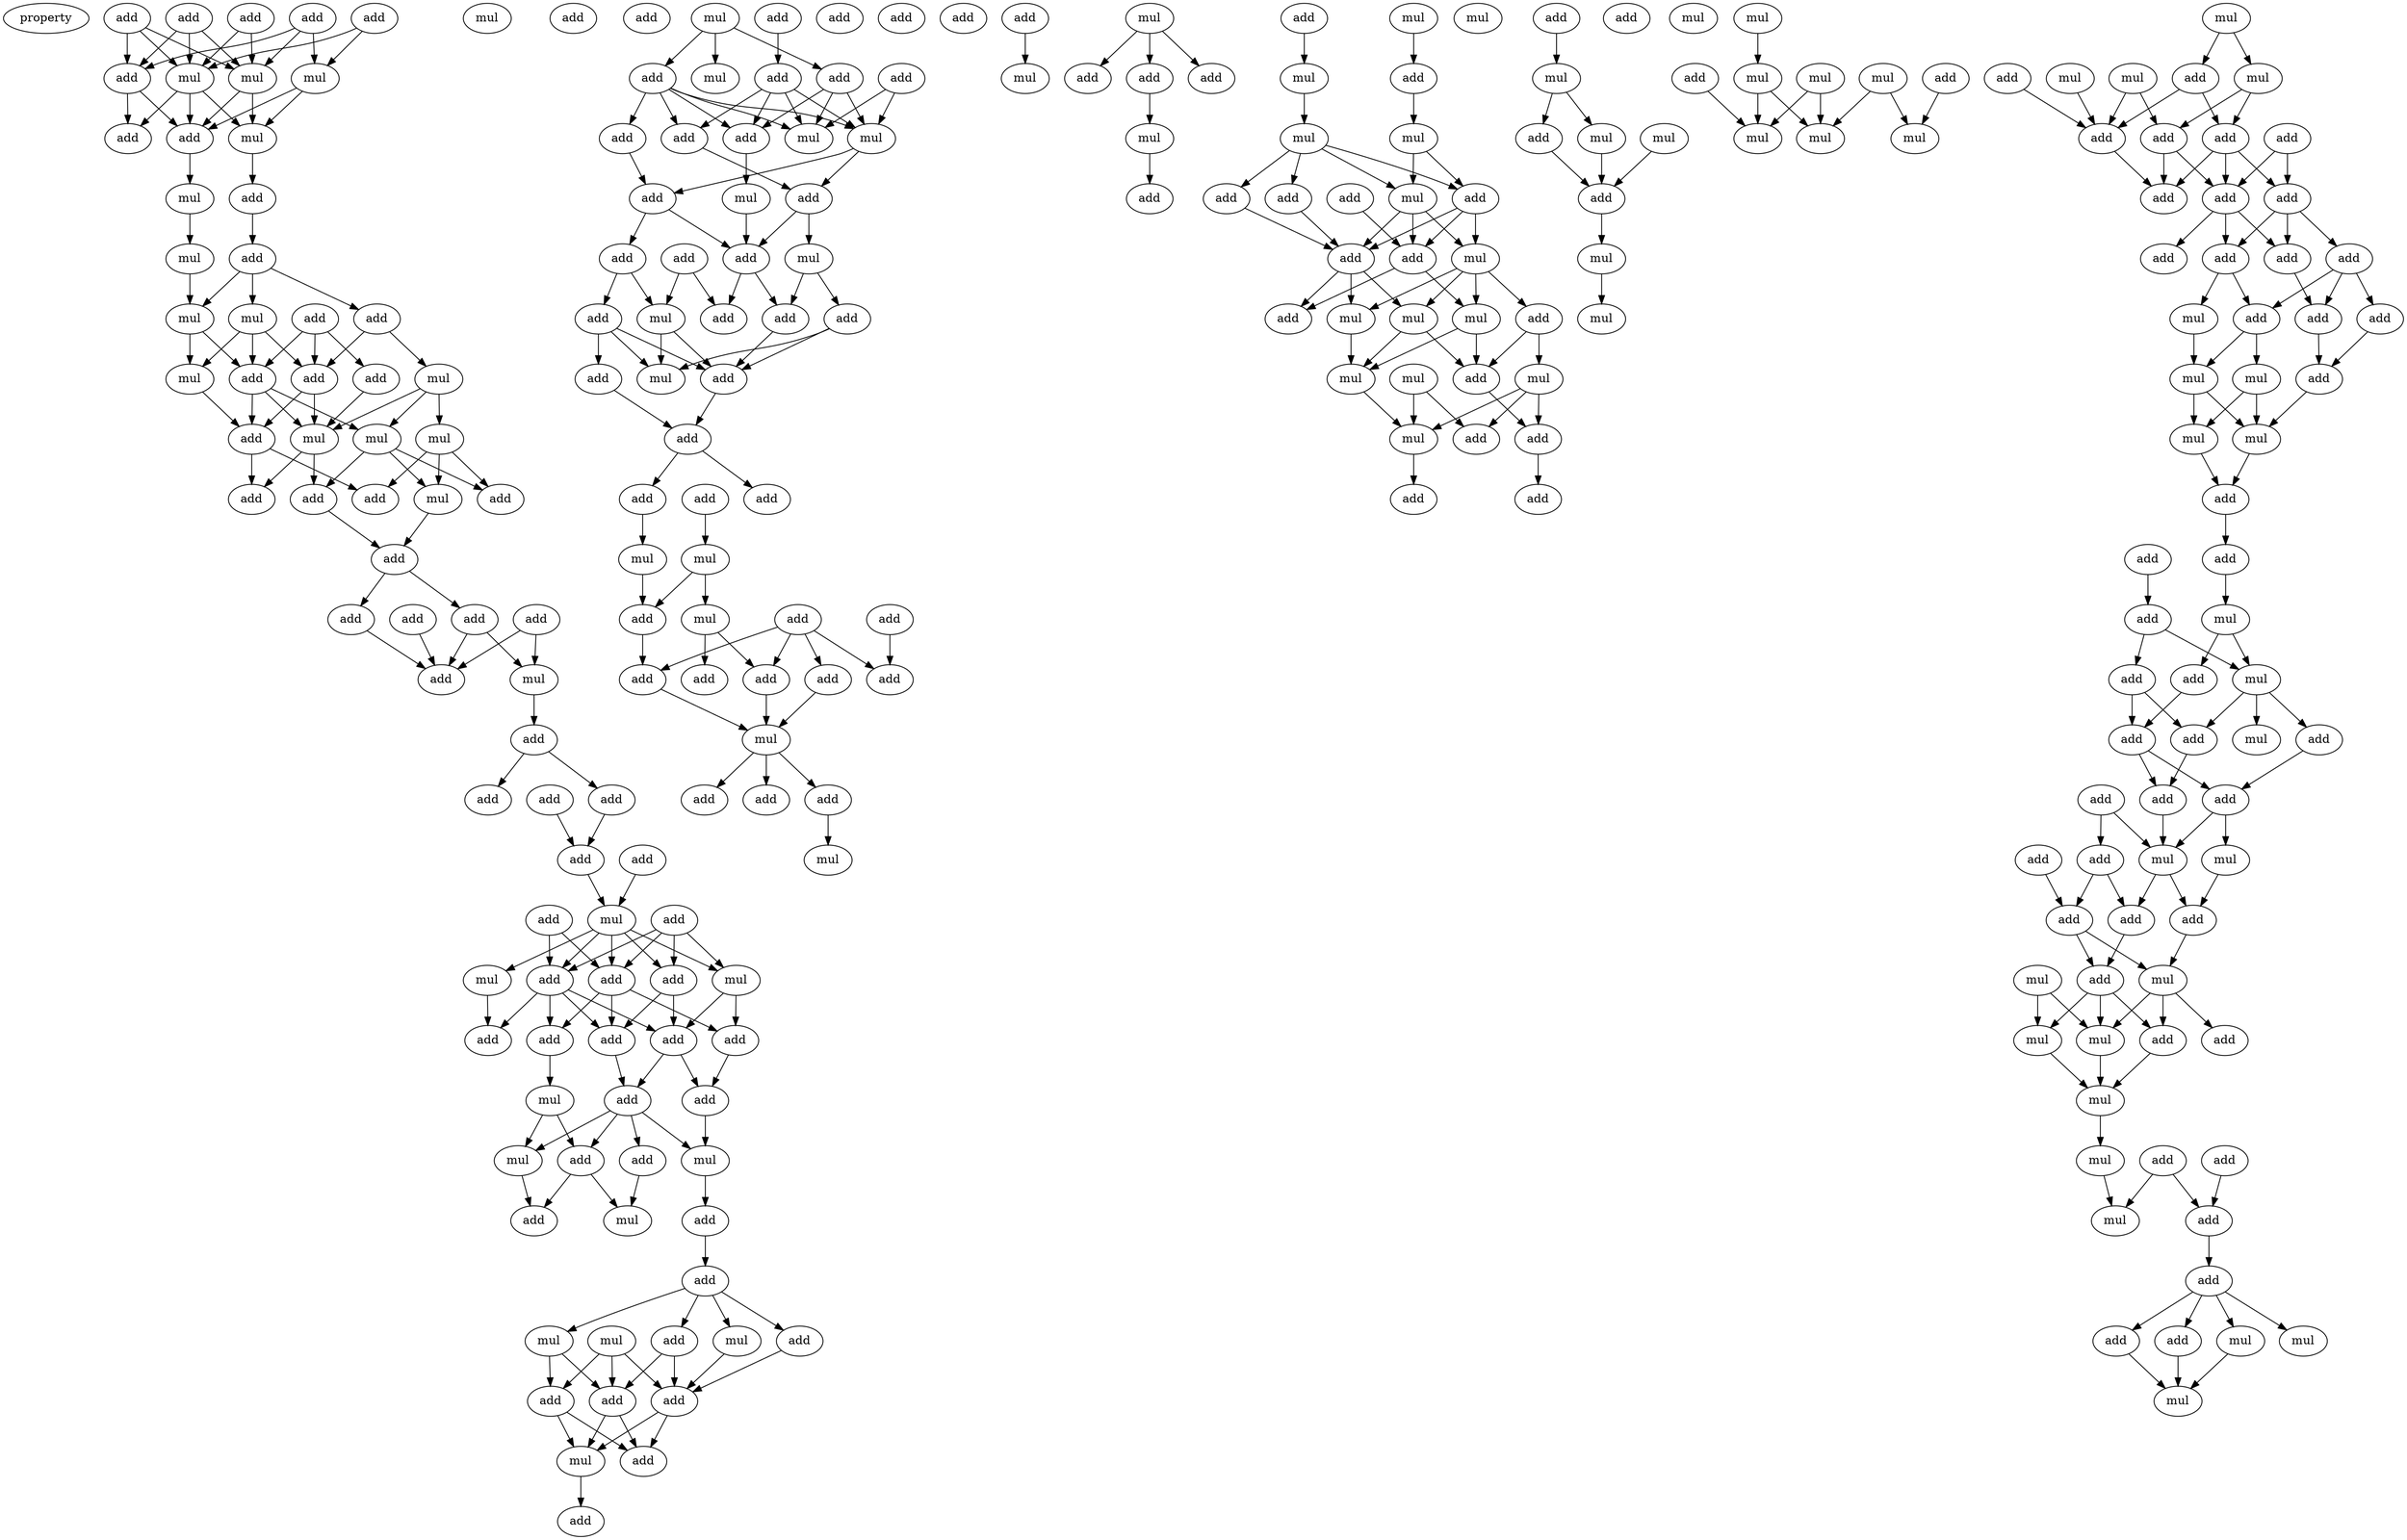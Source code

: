 digraph {
    node [fontcolor=black]
    property [mul=2,lf=1.9]
    0 [ label = add ];
    1 [ label = add ];
    2 [ label = add ];
    3 [ label = add ];
    4 [ label = add ];
    5 [ label = mul ];
    6 [ label = mul ];
    7 [ label = mul ];
    8 [ label = add ];
    9 [ label = add ];
    10 [ label = mul ];
    11 [ label = add ];
    12 [ label = add ];
    13 [ label = mul ];
    14 [ label = add ];
    15 [ label = mul ];
    16 [ label = mul ];
    17 [ label = add ];
    18 [ label = add ];
    19 [ label = mul ];
    20 [ label = add ];
    21 [ label = mul ];
    22 [ label = add ];
    23 [ label = mul ];
    24 [ label = add ];
    25 [ label = mul ];
    26 [ label = add ];
    27 [ label = mul ];
    28 [ label = mul ];
    29 [ label = add ];
    30 [ label = add ];
    31 [ label = add ];
    32 [ label = add ];
    33 [ label = mul ];
    34 [ label = add ];
    35 [ label = add ];
    36 [ label = add ];
    37 [ label = add ];
    38 [ label = add ];
    39 [ label = mul ];
    40 [ label = add ];
    41 [ label = mul ];
    42 [ label = add ];
    43 [ label = add ];
    44 [ label = add ];
    45 [ label = add ];
    46 [ label = add ];
    47 [ label = add ];
    48 [ label = add ];
    49 [ label = mul ];
    50 [ label = add ];
    51 [ label = add ];
    52 [ label = add ];
    53 [ label = mul ];
    54 [ label = add ];
    55 [ label = mul ];
    56 [ label = add ];
    57 [ label = add ];
    58 [ label = add ];
    59 [ label = add ];
    60 [ label = add ];
    61 [ label = add ];
    62 [ label = mul ];
    63 [ label = add ];
    64 [ label = add ];
    65 [ label = add ];
    66 [ label = mul ];
    67 [ label = add ];
    68 [ label = mul ];
    69 [ label = add ];
    70 [ label = mul ];
    71 [ label = add ];
    72 [ label = add ];
    73 [ label = mul ];
    74 [ label = add ];
    75 [ label = add ];
    76 [ label = mul ];
    77 [ label = mul ];
    78 [ label = add ];
    79 [ label = add ];
    80 [ label = add ];
    81 [ label = add ];
    82 [ label = mul ];
    83 [ label = add ];
    84 [ label = add ];
    85 [ label = mul ];
    86 [ label = add ];
    87 [ label = add ];
    88 [ label = add ];
    89 [ label = add ];
    90 [ label = add ];
    91 [ label = mul ];
    92 [ label = mul ];
    93 [ label = add ];
    94 [ label = mul ];
    95 [ label = add ];
    96 [ label = add ];
    97 [ label = add ];
    98 [ label = mul ];
    99 [ label = add ];
    100 [ label = mul ];
    101 [ label = add ];
    102 [ label = add ];
    103 [ label = add ];
    104 [ label = add ];
    105 [ label = add ];
    106 [ label = add ];
    107 [ label = add ];
    108 [ label = mul ];
    109 [ label = add ];
    110 [ label = add ];
    111 [ label = mul ];
    112 [ label = add ];
    113 [ label = add ];
    114 [ label = add ];
    115 [ label = add ];
    116 [ label = add ];
    117 [ label = mul ];
    118 [ label = mul ];
    119 [ label = add ];
    120 [ label = add ];
    121 [ label = mul ];
    122 [ label = add ];
    123 [ label = add ];
    124 [ label = add ];
    125 [ label = add ];
    126 [ label = add ];
    127 [ label = add ];
    128 [ label = mul ];
    129 [ label = add ];
    130 [ label = add ];
    131 [ label = add ];
    132 [ label = add ];
    133 [ label = mul ];
    134 [ label = add ];
    135 [ label = add ];
    136 [ label = mul ];
    137 [ label = mul ];
    138 [ label = add ];
    139 [ label = add ];
    140 [ label = add ];
    141 [ label = mul ];
    142 [ label = add ];
    143 [ label = mul ];
    144 [ label = add ];
    145 [ label = mul ];
    146 [ label = add ];
    147 [ label = mul ];
    148 [ label = mul ];
    149 [ label = add ];
    150 [ label = add ];
    151 [ label = add ];
    152 [ label = mul ];
    153 [ label = add ];
    154 [ label = add ];
    155 [ label = mul ];
    156 [ label = add ];
    157 [ label = mul ];
    158 [ label = add ];
    159 [ label = mul ];
    160 [ label = add ];
    161 [ label = mul ];
    162 [ label = add ];
    163 [ label = mul ];
    164 [ label = mul ];
    165 [ label = mul ];
    166 [ label = mul ];
    167 [ label = add ];
    168 [ label = add ];
    169 [ label = add ];
    170 [ label = add ];
    171 [ label = mul ];
    172 [ label = add ];
    173 [ label = mul ];
    174 [ label = add ];
    175 [ label = mul ];
    176 [ label = add ];
    177 [ label = mul ];
    178 [ label = add ];
    179 [ label = mul ];
    180 [ label = mul ];
    181 [ label = mul ];
    182 [ label = mul ];
    183 [ label = add ];
    184 [ label = add ];
    185 [ label = mul ];
    186 [ label = mul ];
    187 [ label = mul ];
    188 [ label = mul ];
    189 [ label = mul ];
    190 [ label = mul ];
    191 [ label = mul ];
    192 [ label = add ];
    193 [ label = mul ];
    194 [ label = mul ];
    195 [ label = add ];
    196 [ label = mul ];
    197 [ label = add ];
    198 [ label = add ];
    199 [ label = add ];
    200 [ label = add ];
    201 [ label = add ];
    202 [ label = add ];
    203 [ label = add ];
    204 [ label = add ];
    205 [ label = add ];
    206 [ label = add ];
    207 [ label = add ];
    208 [ label = add ];
    209 [ label = add ];
    210 [ label = add ];
    211 [ label = mul ];
    212 [ label = add ];
    213 [ label = mul ];
    214 [ label = mul ];
    215 [ label = mul ];
    216 [ label = mul ];
    217 [ label = add ];
    218 [ label = add ];
    219 [ label = add ];
    220 [ label = mul ];
    221 [ label = add ];
    222 [ label = add ];
    223 [ label = mul ];
    224 [ label = add ];
    225 [ label = add ];
    226 [ label = add ];
    227 [ label = mul ];
    228 [ label = add ];
    229 [ label = add ];
    230 [ label = add ];
    231 [ label = add ];
    232 [ label = add ];
    233 [ label = mul ];
    234 [ label = add ];
    235 [ label = mul ];
    236 [ label = add ];
    237 [ label = add ];
    238 [ label = add ];
    239 [ label = mul ];
    240 [ label = mul ];
    241 [ label = add ];
    242 [ label = add ];
    243 [ label = mul ];
    244 [ label = mul ];
    245 [ label = add ];
    246 [ label = mul ];
    247 [ label = add ];
    248 [ label = add ];
    249 [ label = mul ];
    250 [ label = mul ];
    251 [ label = add ];
    252 [ label = add ];
    253 [ label = add ];
    254 [ label = mul ];
    255 [ label = add ];
    256 [ label = mul ];
    257 [ label = mul ];
    0 -> 6 [ name = 0 ];
    0 -> 7 [ name = 1 ];
    0 -> 8 [ name = 2 ];
    1 -> 5 [ name = 3 ];
    1 -> 6 [ name = 4 ];
    2 -> 6 [ name = 5 ];
    2 -> 7 [ name = 6 ];
    2 -> 8 [ name = 7 ];
    3 -> 5 [ name = 8 ];
    3 -> 7 [ name = 9 ];
    3 -> 8 [ name = 10 ];
    4 -> 6 [ name = 11 ];
    4 -> 7 [ name = 12 ];
    5 -> 10 [ name = 13 ];
    5 -> 11 [ name = 14 ];
    6 -> 9 [ name = 15 ];
    6 -> 10 [ name = 16 ];
    6 -> 11 [ name = 17 ];
    7 -> 10 [ name = 18 ];
    7 -> 11 [ name = 19 ];
    8 -> 9 [ name = 20 ];
    8 -> 11 [ name = 21 ];
    10 -> 12 [ name = 22 ];
    11 -> 13 [ name = 23 ];
    12 -> 14 [ name = 24 ];
    13 -> 15 [ name = 25 ];
    14 -> 16 [ name = 26 ];
    14 -> 17 [ name = 27 ];
    14 -> 19 [ name = 28 ];
    15 -> 19 [ name = 29 ];
    16 -> 20 [ name = 30 ];
    16 -> 22 [ name = 31 ];
    16 -> 23 [ name = 32 ];
    17 -> 21 [ name = 33 ];
    17 -> 22 [ name = 34 ];
    18 -> 20 [ name = 35 ];
    18 -> 22 [ name = 36 ];
    18 -> 24 [ name = 37 ];
    19 -> 20 [ name = 38 ];
    19 -> 23 [ name = 39 ];
    20 -> 26 [ name = 40 ];
    20 -> 27 [ name = 41 ];
    20 -> 28 [ name = 42 ];
    21 -> 25 [ name = 43 ];
    21 -> 27 [ name = 44 ];
    21 -> 28 [ name = 45 ];
    22 -> 26 [ name = 46 ];
    22 -> 27 [ name = 47 ];
    23 -> 26 [ name = 48 ];
    24 -> 27 [ name = 49 ];
    25 -> 31 [ name = 50 ];
    25 -> 32 [ name = 51 ];
    25 -> 33 [ name = 52 ];
    26 -> 30 [ name = 53 ];
    26 -> 31 [ name = 54 ];
    27 -> 29 [ name = 55 ];
    27 -> 30 [ name = 56 ];
    28 -> 29 [ name = 57 ];
    28 -> 32 [ name = 58 ];
    28 -> 33 [ name = 59 ];
    29 -> 34 [ name = 60 ];
    33 -> 34 [ name = 61 ];
    34 -> 35 [ name = 62 ];
    34 -> 38 [ name = 63 ];
    35 -> 40 [ name = 64 ];
    35 -> 41 [ name = 65 ];
    36 -> 40 [ name = 66 ];
    36 -> 41 [ name = 67 ];
    37 -> 40 [ name = 68 ];
    38 -> 40 [ name = 69 ];
    41 -> 42 [ name = 70 ];
    42 -> 45 [ name = 71 ];
    42 -> 46 [ name = 72 ];
    43 -> 47 [ name = 73 ];
    45 -> 47 [ name = 74 ];
    47 -> 49 [ name = 75 ];
    48 -> 49 [ name = 76 ];
    49 -> 52 [ name = 77 ];
    49 -> 53 [ name = 78 ];
    49 -> 54 [ name = 79 ];
    49 -> 55 [ name = 80 ];
    49 -> 56 [ name = 81 ];
    50 -> 52 [ name = 82 ];
    50 -> 56 [ name = 83 ];
    51 -> 52 [ name = 84 ];
    51 -> 54 [ name = 85 ];
    51 -> 55 [ name = 86 ];
    51 -> 56 [ name = 87 ];
    52 -> 58 [ name = 88 ];
    52 -> 59 [ name = 89 ];
    52 -> 61 [ name = 90 ];
    53 -> 60 [ name = 91 ];
    54 -> 57 [ name = 92 ];
    54 -> 61 [ name = 93 ];
    55 -> 57 [ name = 94 ];
    55 -> 59 [ name = 95 ];
    56 -> 57 [ name = 96 ];
    56 -> 58 [ name = 97 ];
    56 -> 60 [ name = 98 ];
    56 -> 61 [ name = 99 ];
    57 -> 63 [ name = 100 ];
    57 -> 64 [ name = 101 ];
    58 -> 62 [ name = 102 ];
    59 -> 63 [ name = 103 ];
    61 -> 64 [ name = 104 ];
    62 -> 66 [ name = 105 ];
    62 -> 67 [ name = 106 ];
    63 -> 68 [ name = 107 ];
    64 -> 65 [ name = 108 ];
    64 -> 66 [ name = 109 ];
    64 -> 67 [ name = 110 ];
    64 -> 68 [ name = 111 ];
    65 -> 70 [ name = 112 ];
    66 -> 71 [ name = 113 ];
    67 -> 70 [ name = 114 ];
    67 -> 71 [ name = 115 ];
    68 -> 69 [ name = 116 ];
    69 -> 72 [ name = 117 ];
    72 -> 73 [ name = 118 ];
    72 -> 74 [ name = 119 ];
    72 -> 75 [ name = 120 ];
    72 -> 77 [ name = 121 ];
    73 -> 80 [ name = 122 ];
    74 -> 78 [ name = 123 ];
    74 -> 80 [ name = 124 ];
    75 -> 80 [ name = 125 ];
    76 -> 78 [ name = 126 ];
    76 -> 79 [ name = 127 ];
    76 -> 80 [ name = 128 ];
    77 -> 78 [ name = 129 ];
    77 -> 79 [ name = 130 ];
    78 -> 82 [ name = 131 ];
    78 -> 83 [ name = 132 ];
    79 -> 82 [ name = 133 ];
    79 -> 83 [ name = 134 ];
    80 -> 82 [ name = 135 ];
    80 -> 83 [ name = 136 ];
    82 -> 84 [ name = 137 ];
    85 -> 89 [ name = 138 ];
    85 -> 90 [ name = 139 ];
    85 -> 91 [ name = 140 ];
    86 -> 88 [ name = 141 ];
    87 -> 92 [ name = 142 ];
    87 -> 94 [ name = 143 ];
    88 -> 92 [ name = 144 ];
    88 -> 93 [ name = 145 ];
    88 -> 94 [ name = 146 ];
    88 -> 96 [ name = 147 ];
    89 -> 92 [ name = 148 ];
    89 -> 93 [ name = 149 ];
    89 -> 94 [ name = 150 ];
    89 -> 95 [ name = 151 ];
    89 -> 96 [ name = 152 ];
    90 -> 92 [ name = 153 ];
    90 -> 93 [ name = 154 ];
    90 -> 94 [ name = 155 ];
    93 -> 98 [ name = 156 ];
    94 -> 97 [ name = 157 ];
    94 -> 99 [ name = 158 ];
    95 -> 97 [ name = 159 ];
    96 -> 99 [ name = 160 ];
    97 -> 101 [ name = 161 ];
    97 -> 103 [ name = 162 ];
    98 -> 103 [ name = 163 ];
    99 -> 100 [ name = 164 ];
    99 -> 103 [ name = 165 ];
    100 -> 104 [ name = 166 ];
    100 -> 106 [ name = 167 ];
    101 -> 105 [ name = 168 ];
    101 -> 108 [ name = 169 ];
    102 -> 107 [ name = 170 ];
    102 -> 108 [ name = 171 ];
    103 -> 104 [ name = 172 ];
    103 -> 107 [ name = 173 ];
    104 -> 109 [ name = 174 ];
    105 -> 109 [ name = 175 ];
    105 -> 110 [ name = 176 ];
    105 -> 111 [ name = 177 ];
    106 -> 109 [ name = 178 ];
    106 -> 111 [ name = 179 ];
    108 -> 109 [ name = 180 ];
    108 -> 111 [ name = 181 ];
    109 -> 112 [ name = 182 ];
    110 -> 112 [ name = 183 ];
    112 -> 113 [ name = 184 ];
    112 -> 114 [ name = 185 ];
    114 -> 117 [ name = 186 ];
    116 -> 118 [ name = 187 ];
    117 -> 119 [ name = 188 ];
    118 -> 119 [ name = 189 ];
    118 -> 121 [ name = 190 ];
    119 -> 125 [ name = 191 ];
    120 -> 126 [ name = 192 ];
    121 -> 123 [ name = 193 ];
    121 -> 124 [ name = 194 ];
    122 -> 123 [ name = 195 ];
    122 -> 125 [ name = 196 ];
    122 -> 126 [ name = 197 ];
    122 -> 127 [ name = 198 ];
    123 -> 128 [ name = 199 ];
    125 -> 128 [ name = 200 ];
    127 -> 128 [ name = 201 ];
    128 -> 130 [ name = 202 ];
    128 -> 131 [ name = 203 ];
    128 -> 132 [ name = 204 ];
    132 -> 133 [ name = 205 ];
    135 -> 136 [ name = 206 ];
    137 -> 138 [ name = 207 ];
    137 -> 139 [ name = 208 ];
    137 -> 140 [ name = 209 ];
    139 -> 141 [ name = 210 ];
    141 -> 142 [ name = 211 ];
    143 -> 146 [ name = 212 ];
    144 -> 145 [ name = 213 ];
    145 -> 147 [ name = 214 ];
    146 -> 148 [ name = 215 ];
    147 -> 149 [ name = 216 ];
    147 -> 150 [ name = 217 ];
    147 -> 152 [ name = 218 ];
    147 -> 153 [ name = 219 ];
    148 -> 150 [ name = 220 ];
    148 -> 152 [ name = 221 ];
    149 -> 154 [ name = 222 ];
    150 -> 154 [ name = 223 ];
    150 -> 155 [ name = 224 ];
    150 -> 156 [ name = 225 ];
    151 -> 156 [ name = 226 ];
    152 -> 154 [ name = 227 ];
    152 -> 155 [ name = 228 ];
    152 -> 156 [ name = 229 ];
    153 -> 154 [ name = 230 ];
    154 -> 159 [ name = 231 ];
    154 -> 160 [ name = 232 ];
    154 -> 161 [ name = 233 ];
    155 -> 157 [ name = 234 ];
    155 -> 158 [ name = 235 ];
    155 -> 159 [ name = 236 ];
    155 -> 161 [ name = 237 ];
    156 -> 157 [ name = 238 ];
    156 -> 160 [ name = 239 ];
    157 -> 162 [ name = 240 ];
    157 -> 165 [ name = 241 ];
    158 -> 162 [ name = 242 ];
    158 -> 164 [ name = 243 ];
    159 -> 165 [ name = 244 ];
    161 -> 162 [ name = 245 ];
    161 -> 165 [ name = 246 ];
    162 -> 167 [ name = 247 ];
    163 -> 166 [ name = 248 ];
    163 -> 168 [ name = 249 ];
    164 -> 166 [ name = 250 ];
    164 -> 167 [ name = 251 ];
    164 -> 168 [ name = 252 ];
    165 -> 166 [ name = 253 ];
    166 -> 170 [ name = 254 ];
    167 -> 169 [ name = 255 ];
    172 -> 173 [ name = 256 ];
    173 -> 174 [ name = 257 ];
    173 -> 177 [ name = 258 ];
    174 -> 178 [ name = 259 ];
    175 -> 178 [ name = 260 ];
    177 -> 178 [ name = 261 ];
    178 -> 180 [ name = 262 ];
    180 -> 182 [ name = 263 ];
    181 -> 186 [ name = 264 ];
    183 -> 190 [ name = 265 ];
    184 -> 189 [ name = 266 ];
    185 -> 188 [ name = 267 ];
    185 -> 189 [ name = 268 ];
    186 -> 188 [ name = 269 ];
    186 -> 189 [ name = 270 ];
    187 -> 188 [ name = 271 ];
    187 -> 190 [ name = 272 ];
    191 -> 192 [ name = 273 ];
    191 -> 194 [ name = 274 ];
    192 -> 198 [ name = 275 ];
    192 -> 199 [ name = 276 ];
    193 -> 199 [ name = 277 ];
    194 -> 198 [ name = 278 ];
    194 -> 200 [ name = 279 ];
    195 -> 199 [ name = 280 ];
    196 -> 199 [ name = 281 ];
    196 -> 200 [ name = 282 ];
    197 -> 202 [ name = 283 ];
    197 -> 203 [ name = 284 ];
    198 -> 201 [ name = 285 ];
    198 -> 202 [ name = 286 ];
    198 -> 203 [ name = 287 ];
    199 -> 201 [ name = 288 ];
    200 -> 201 [ name = 289 ];
    200 -> 203 [ name = 290 ];
    202 -> 205 [ name = 291 ];
    202 -> 206 [ name = 292 ];
    202 -> 207 [ name = 293 ];
    203 -> 204 [ name = 294 ];
    203 -> 206 [ name = 295 ];
    203 -> 207 [ name = 296 ];
    205 -> 208 [ name = 297 ];
    205 -> 209 [ name = 298 ];
    205 -> 210 [ name = 299 ];
    206 -> 208 [ name = 300 ];
    207 -> 209 [ name = 301 ];
    207 -> 211 [ name = 302 ];
    208 -> 212 [ name = 303 ];
    209 -> 213 [ name = 304 ];
    209 -> 214 [ name = 305 ];
    210 -> 212 [ name = 306 ];
    211 -> 214 [ name = 307 ];
    212 -> 216 [ name = 308 ];
    213 -> 215 [ name = 309 ];
    213 -> 216 [ name = 310 ];
    214 -> 215 [ name = 311 ];
    214 -> 216 [ name = 312 ];
    215 -> 217 [ name = 313 ];
    216 -> 217 [ name = 314 ];
    217 -> 219 [ name = 315 ];
    218 -> 221 [ name = 316 ];
    219 -> 220 [ name = 317 ];
    220 -> 223 [ name = 318 ];
    220 -> 224 [ name = 319 ];
    221 -> 222 [ name = 320 ];
    221 -> 223 [ name = 321 ];
    222 -> 225 [ name = 322 ];
    222 -> 228 [ name = 323 ];
    223 -> 226 [ name = 324 ];
    223 -> 227 [ name = 325 ];
    223 -> 228 [ name = 326 ];
    224 -> 225 [ name = 327 ];
    225 -> 229 [ name = 328 ];
    225 -> 230 [ name = 329 ];
    226 -> 229 [ name = 330 ];
    228 -> 230 [ name = 331 ];
    229 -> 233 [ name = 332 ];
    229 -> 235 [ name = 333 ];
    230 -> 233 [ name = 334 ];
    231 -> 232 [ name = 335 ];
    231 -> 233 [ name = 336 ];
    232 -> 237 [ name = 337 ];
    232 -> 238 [ name = 338 ];
    233 -> 236 [ name = 339 ];
    233 -> 237 [ name = 340 ];
    234 -> 238 [ name = 341 ];
    235 -> 236 [ name = 342 ];
    236 -> 240 [ name = 343 ];
    237 -> 241 [ name = 344 ];
    238 -> 240 [ name = 345 ];
    238 -> 241 [ name = 346 ];
    239 -> 243 [ name = 347 ];
    239 -> 244 [ name = 348 ];
    240 -> 242 [ name = 349 ];
    240 -> 244 [ name = 350 ];
    240 -> 245 [ name = 351 ];
    241 -> 243 [ name = 352 ];
    241 -> 244 [ name = 353 ];
    241 -> 245 [ name = 354 ];
    243 -> 246 [ name = 355 ];
    244 -> 246 [ name = 356 ];
    245 -> 246 [ name = 357 ];
    246 -> 249 [ name = 358 ];
    247 -> 250 [ name = 359 ];
    247 -> 251 [ name = 360 ];
    248 -> 251 [ name = 361 ];
    249 -> 250 [ name = 362 ];
    251 -> 252 [ name = 363 ];
    252 -> 253 [ name = 364 ];
    252 -> 254 [ name = 365 ];
    252 -> 255 [ name = 366 ];
    252 -> 256 [ name = 367 ];
    253 -> 257 [ name = 368 ];
    254 -> 257 [ name = 369 ];
    255 -> 257 [ name = 370 ];
}
